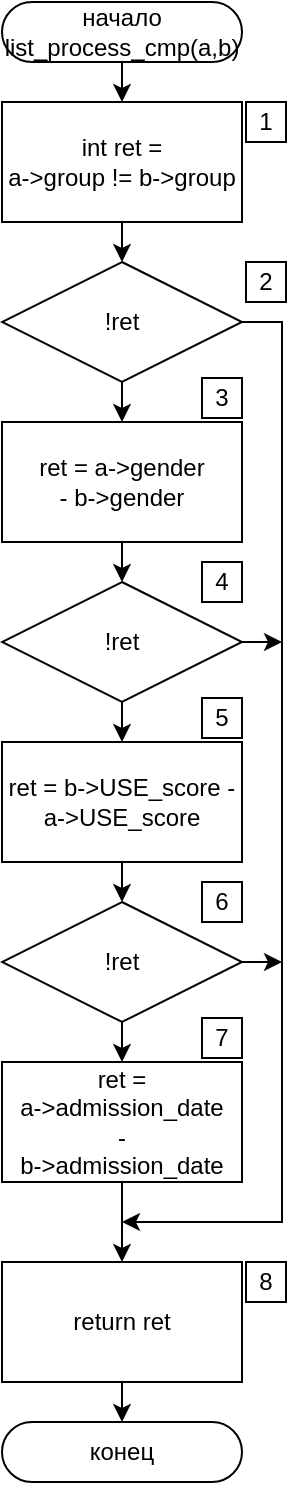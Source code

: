 <mxfile compressed="false" version="13.9.9" type="device">
  <diagram id="uBbau7ussQgPSl02ERnx" name="Page-1">
    <mxGraphModel dx="727" dy="507" grid="1" gridSize="10" guides="1" tooltips="1" connect="1" arrows="1" fold="1" page="1" pageScale="1" pageWidth="850" pageHeight="1100" math="0" shadow="0" extFonts="Permanent Marker^https://fonts.googleapis.com/css?family=Permanent+Marker">
      <root>
        <mxCell id="0" />
        <mxCell id="1" parent="0" />
        <mxCell id="348" value="начало&lt;br&gt;list_process_cmp(a,b)" style="rounded=1;whiteSpace=wrap;html=1;arcSize=50;" parent="1" vertex="1">
          <mxGeometry width="120" height="30" as="geometry" />
        </mxCell>
        <mxCell id="349" value="конец" style="rounded=1;whiteSpace=wrap;html=1;arcSize=50;" parent="1" vertex="1">
          <mxGeometry y="710" width="120" height="30" as="geometry" />
        </mxCell>
        <mxCell id="347" value="return ret" style="rounded=0;whiteSpace=wrap;html=1;" parent="1" vertex="1">
          <mxGeometry y="630" width="120" height="60" as="geometry" />
        </mxCell>
        <mxCell id="350" style="edgeStyle=orthogonalEdgeStyle;rounded=0;orthogonalLoop=1;jettySize=auto;html=1;exitX=0.5;exitY=1;exitDx=0;exitDy=0;entryX=0.5;entryY=0;entryDx=0;entryDy=0;" parent="1" source="347" target="349" edge="1">
          <mxGeometry relative="1" as="geometry" />
        </mxCell>
        <mxCell id="346" value="!ret" style="rhombus;whiteSpace=wrap;html=1;rounded=0;" parent="1" vertex="1">
          <mxGeometry y="130" width="120" height="60" as="geometry" />
        </mxCell>
        <mxCell id="KMjCNigrAI-Pi-yt5EKh-361" style="edgeStyle=orthogonalEdgeStyle;rounded=0;orthogonalLoop=1;jettySize=auto;html=1;exitX=1;exitY=0.5;exitDx=0;exitDy=0;" parent="1" source="345" edge="1">
          <mxGeometry relative="1" as="geometry">
            <mxPoint x="140" y="320" as="targetPoint" />
          </mxGeometry>
        </mxCell>
        <mxCell id="345" value="!ret" style="rhombus;whiteSpace=wrap;html=1;rounded=0;" parent="1" vertex="1">
          <mxGeometry y="290" width="120" height="60" as="geometry" />
        </mxCell>
        <mxCell id="KMjCNigrAI-Pi-yt5EKh-362" style="edgeStyle=orthogonalEdgeStyle;rounded=0;orthogonalLoop=1;jettySize=auto;html=1;exitX=1;exitY=0.5;exitDx=0;exitDy=0;" parent="1" source="344" edge="1">
          <mxGeometry relative="1" as="geometry">
            <mxPoint x="140" y="480" as="targetPoint" />
          </mxGeometry>
        </mxCell>
        <mxCell id="344" value="!ret" style="rhombus;whiteSpace=wrap;html=1;rounded=0;" parent="1" vertex="1">
          <mxGeometry y="450" width="120" height="60" as="geometry" />
        </mxCell>
        <mxCell id="KMjCNigrAI-Pi-yt5EKh-365" style="edgeStyle=orthogonalEdgeStyle;rounded=0;orthogonalLoop=1;jettySize=auto;html=1;exitX=0.5;exitY=1;exitDx=0;exitDy=0;" parent="1" source="343" edge="1">
          <mxGeometry relative="1" as="geometry">
            <mxPoint x="60" y="630" as="targetPoint" />
          </mxGeometry>
        </mxCell>
        <mxCell id="343" value="ret =&lt;br&gt;a-&amp;gt;admission_date&lt;br&gt;-&lt;br&gt;b-&amp;gt;admission_date" style="rounded=0;whiteSpace=wrap;html=1;" parent="1" vertex="1">
          <mxGeometry y="530" width="120" height="60" as="geometry" />
        </mxCell>
        <mxCell id="352" style="edgeStyle=orthogonalEdgeStyle;rounded=0;orthogonalLoop=1;jettySize=auto;html=1;exitX=0.5;exitY=1;exitDx=0;exitDy=0;entryX=0.5;entryY=0;entryDx=0;entryDy=0;" parent="1" source="344" target="343" edge="1">
          <mxGeometry relative="1" as="geometry" />
        </mxCell>
        <mxCell id="342" value="ret = b-&gt;USE_score - a-&gt;USE_score" style="rounded=0;whiteSpace=wrap;html=1;" parent="1" vertex="1">
          <mxGeometry y="370" width="120" height="60" as="geometry" />
        </mxCell>
        <mxCell id="354" style="edgeStyle=orthogonalEdgeStyle;rounded=0;orthogonalLoop=1;jettySize=auto;html=1;exitX=0.5;exitY=1;exitDx=0;exitDy=0;entryX=0.5;entryY=0;entryDx=0;entryDy=0;" parent="1" source="342" target="344" edge="1">
          <mxGeometry relative="1" as="geometry" />
        </mxCell>
        <mxCell id="355" style="edgeStyle=orthogonalEdgeStyle;rounded=0;orthogonalLoop=1;jettySize=auto;html=1;exitX=0.5;exitY=1;exitDx=0;exitDy=0;entryX=0.5;entryY=0;entryDx=0;entryDy=0;" parent="1" source="345" target="342" edge="1">
          <mxGeometry relative="1" as="geometry" />
        </mxCell>
        <mxCell id="341" value="ret = a-&amp;gt;gender &lt;br&gt;- b-&amp;gt;gender" style="rounded=0;whiteSpace=wrap;html=1;" parent="1" vertex="1">
          <mxGeometry y="210" width="120" height="60" as="geometry" />
        </mxCell>
        <mxCell id="357" style="edgeStyle=orthogonalEdgeStyle;rounded=0;orthogonalLoop=1;jettySize=auto;html=1;exitX=0.5;exitY=1;exitDx=0;exitDy=0;entryX=0.5;entryY=0;entryDx=0;entryDy=0;" parent="1" source="341" target="345" edge="1">
          <mxGeometry relative="1" as="geometry" />
        </mxCell>
        <mxCell id="358" style="edgeStyle=orthogonalEdgeStyle;rounded=0;orthogonalLoop=1;jettySize=auto;html=1;exitX=0.5;exitY=1;exitDx=0;exitDy=0;entryX=0.5;entryY=0;entryDx=0;entryDy=0;" parent="1" source="346" target="341" edge="1">
          <mxGeometry relative="1" as="geometry" />
        </mxCell>
        <mxCell id="359" style="edgeStyle=orthogonalEdgeStyle;rounded=0;orthogonalLoop=1;jettySize=auto;html=1;exitX=1;exitY=0.5;exitDx=0;exitDy=0;" parent="1" source="346" edge="1">
          <mxGeometry relative="1" as="geometry">
            <mxPoint x="60" y="610" as="targetPoint" />
            <Array as="points">
              <mxPoint x="140" y="160" />
              <mxPoint x="140" y="610" />
            </Array>
          </mxGeometry>
        </mxCell>
        <mxCell id="340" value="int ret =&lt;br&gt;a-&amp;gt;group != b-&amp;gt;group" style="rounded=0;whiteSpace=wrap;html=1;" parent="1" vertex="1">
          <mxGeometry y="50" width="120" height="60" as="geometry" />
        </mxCell>
        <mxCell id="360" style="edgeStyle=orthogonalEdgeStyle;rounded=0;orthogonalLoop=1;jettySize=auto;html=1;exitX=0.5;exitY=1;exitDx=0;exitDy=0;entryX=0.5;entryY=0;entryDx=0;entryDy=0;" parent="1" source="340" target="346" edge="1">
          <mxGeometry relative="1" as="geometry" />
        </mxCell>
        <mxCell id="361" style="edgeStyle=orthogonalEdgeStyle;rounded=0;orthogonalLoop=1;jettySize=auto;html=1;exitX=0.5;exitY=1;exitDx=0;exitDy=0;entryX=0.5;entryY=0;entryDx=0;entryDy=0;" parent="1" source="348" target="340" edge="1">
          <mxGeometry relative="1" as="geometry" />
        </mxCell>
        <mxCell id="zF6zz-xYqZPwJez7u6Mh-361" value="1" style="whiteSpace=wrap;html=1;aspect=fixed;" vertex="1" parent="1">
          <mxGeometry x="122" y="50" width="20" height="20" as="geometry" />
        </mxCell>
        <mxCell id="zF6zz-xYqZPwJez7u6Mh-362" value="2" style="whiteSpace=wrap;html=1;aspect=fixed;" vertex="1" parent="1">
          <mxGeometry x="122" y="130" width="20" height="20" as="geometry" />
        </mxCell>
        <mxCell id="zF6zz-xYqZPwJez7u6Mh-363" value="3" style="whiteSpace=wrap;html=1;aspect=fixed;" vertex="1" parent="1">
          <mxGeometry x="100" y="188" width="20" height="20" as="geometry" />
        </mxCell>
        <mxCell id="zF6zz-xYqZPwJez7u6Mh-364" value="4" style="whiteSpace=wrap;html=1;aspect=fixed;" vertex="1" parent="1">
          <mxGeometry x="100" y="280" width="20" height="20" as="geometry" />
        </mxCell>
        <mxCell id="zF6zz-xYqZPwJez7u6Mh-365" value="5" style="whiteSpace=wrap;html=1;aspect=fixed;" vertex="1" parent="1">
          <mxGeometry x="100" y="348" width="20" height="20" as="geometry" />
        </mxCell>
        <mxCell id="zF6zz-xYqZPwJez7u6Mh-366" value="6" style="whiteSpace=wrap;html=1;aspect=fixed;" vertex="1" parent="1">
          <mxGeometry x="100" y="440" width="20" height="20" as="geometry" />
        </mxCell>
        <mxCell id="zF6zz-xYqZPwJez7u6Mh-367" value="7" style="whiteSpace=wrap;html=1;aspect=fixed;" vertex="1" parent="1">
          <mxGeometry x="100" y="508" width="20" height="20" as="geometry" />
        </mxCell>
        <mxCell id="zF6zz-xYqZPwJez7u6Mh-368" value="8" style="whiteSpace=wrap;html=1;aspect=fixed;" vertex="1" parent="1">
          <mxGeometry x="122" y="630" width="20" height="20" as="geometry" />
        </mxCell>
      </root>
    </mxGraphModel>
  </diagram>
</mxfile>
